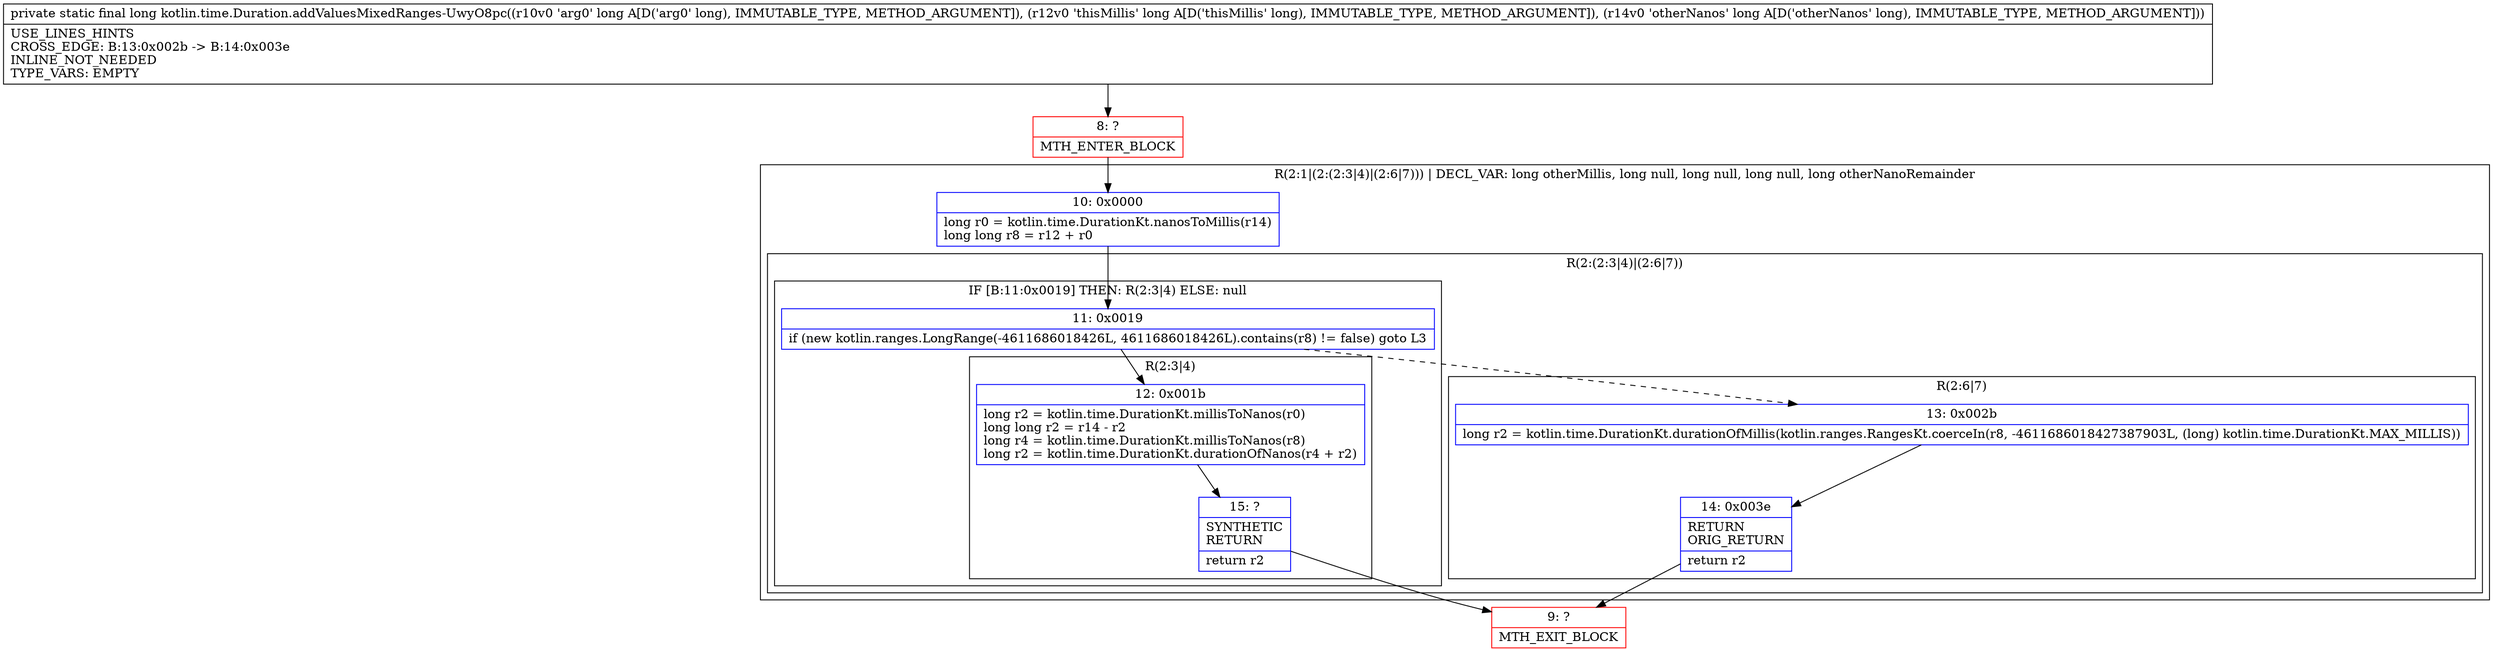 digraph "CFG forkotlin.time.Duration.addValuesMixedRanges\-UwyO8pc(JJJ)J" {
subgraph cluster_Region_2049763082 {
label = "R(2:1|(2:(2:3|4)|(2:6|7))) | DECL_VAR: long otherMillis, long null, long null, long null, long otherNanoRemainder\l";
node [shape=record,color=blue];
Node_10 [shape=record,label="{10\:\ 0x0000|long r0 = kotlin.time.DurationKt.nanosToMillis(r14)\llong long r8 = r12 + r0\l}"];
subgraph cluster_Region_242421118 {
label = "R(2:(2:3|4)|(2:6|7))";
node [shape=record,color=blue];
subgraph cluster_IfRegion_384485951 {
label = "IF [B:11:0x0019] THEN: R(2:3|4) ELSE: null";
node [shape=record,color=blue];
Node_11 [shape=record,label="{11\:\ 0x0019|if (new kotlin.ranges.LongRange(\-4611686018426L, 4611686018426L).contains(r8) != false) goto L3\l}"];
subgraph cluster_Region_320892945 {
label = "R(2:3|4)";
node [shape=record,color=blue];
Node_12 [shape=record,label="{12\:\ 0x001b|long r2 = kotlin.time.DurationKt.millisToNanos(r0)\llong long r2 = r14 \- r2\llong r4 = kotlin.time.DurationKt.millisToNanos(r8)\llong r2 = kotlin.time.DurationKt.durationOfNanos(r4 + r2)\l}"];
Node_15 [shape=record,label="{15\:\ ?|SYNTHETIC\lRETURN\l|return r2\l}"];
}
}
subgraph cluster_Region_987798029 {
label = "R(2:6|7)";
node [shape=record,color=blue];
Node_13 [shape=record,label="{13\:\ 0x002b|long r2 = kotlin.time.DurationKt.durationOfMillis(kotlin.ranges.RangesKt.coerceIn(r8, \-4611686018427387903L, (long) kotlin.time.DurationKt.MAX_MILLIS))\l}"];
Node_14 [shape=record,label="{14\:\ 0x003e|RETURN\lORIG_RETURN\l|return r2\l}"];
}
}
}
Node_8 [shape=record,color=red,label="{8\:\ ?|MTH_ENTER_BLOCK\l}"];
Node_9 [shape=record,color=red,label="{9\:\ ?|MTH_EXIT_BLOCK\l}"];
MethodNode[shape=record,label="{private static final long kotlin.time.Duration.addValuesMixedRanges\-UwyO8pc((r10v0 'arg0' long A[D('arg0' long), IMMUTABLE_TYPE, METHOD_ARGUMENT]), (r12v0 'thisMillis' long A[D('thisMillis' long), IMMUTABLE_TYPE, METHOD_ARGUMENT]), (r14v0 'otherNanos' long A[D('otherNanos' long), IMMUTABLE_TYPE, METHOD_ARGUMENT]))  | USE_LINES_HINTS\lCROSS_EDGE: B:13:0x002b \-\> B:14:0x003e\lINLINE_NOT_NEEDED\lTYPE_VARS: EMPTY\l}"];
MethodNode -> Node_8;Node_10 -> Node_11;
Node_11 -> Node_12;
Node_11 -> Node_13[style=dashed];
Node_12 -> Node_15;
Node_15 -> Node_9;
Node_13 -> Node_14;
Node_14 -> Node_9;
Node_8 -> Node_10;
}

